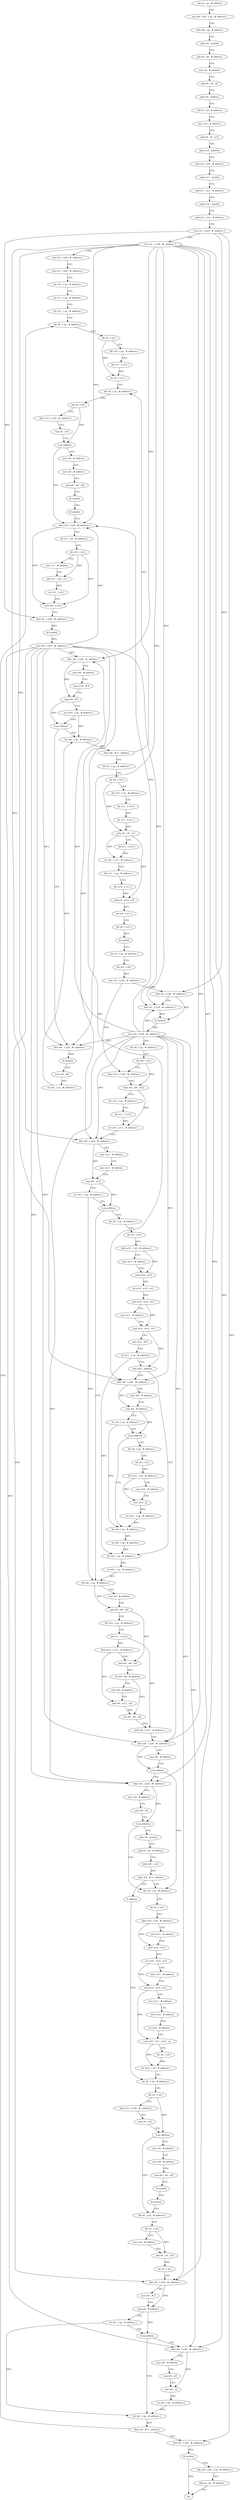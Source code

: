 digraph "func" {
"4206012" [label = "sub sp , sp , # address" ]
"4206016" [label = "stp x29 , x30 , [ sp , # address ]" ]
"4206020" [label = "add x29 , sp , # address" ]
"4206024" [label = "adrp x8 , symbol" ]
"4206028" [label = "add x8 , x8 , # address" ]
"4206032" [label = "mov x9 , # address" ]
"4206036" [label = "add x8 , x8 , x9" ]
"4206040" [label = "adrp x9 , address" ]
"4206044" [label = "add x9 , x9 , # address" ]
"4206048" [label = "mov x10 , # address" ]
"4206052" [label = "add x9 , x9 , x10" ]
"4206056" [label = "adrp x10 , address" ]
"4206060" [label = "add x10 , x10 , # address" ]
"4206064" [label = "adrp x11 , symbol" ]
"4206068" [label = "add x11 , x11 , # address" ]
"4206072" [label = "adrp x12 , symbol" ]
"4206076" [label = "add x12 , x12 , # address" ]
"4206080" [label = "stur x0 , [ x29 , #- address ]" ]
"4206084" [label = "stur w1 , [ x29 , #- address ]" ]
"4206088" [label = "stur x8 , [ x29 , #- address ]" ]
"4206092" [label = "stur x9 , [ x29 , #- address ]" ]
"4206096" [label = "str x10 , [ sp , # address ]" ]
"4206100" [label = "str x11 , [ sp , # address ]" ]
"4206104" [label = "str x12 , [ sp , # address ]" ]
"4206108" [label = "ldr x8 , [ sp , # address ]" ]
"4206168" [label = "ldur w8 , [ x29 , #- address ]" ]
"4206172" [label = "ldr x9 , [ sp , # address ]" ]
"4206176" [label = "ldr x10 , [ x9 ]" ]
"4206180" [label = "mov x11 , # address" ]
"4206184" [label = "add x11 , x10 , x11" ]
"4206188" [label = "str x11 , [ x9 ]" ]
"4206192" [label = "strb w8 , [ x10 ]" ]
"4206196" [label = "ldur x0 , [ x29 , #- address ]" ]
"4206200" [label = "bl symbol" ]
"4206204" [label = "stur w0 , [ x29 , #- address ]" ]
"4206208" [label = "ldur w8 , [ x29 , #- address ]" ]
"4206212" [label = "mov w9 , # address" ]
"4206216" [label = "mov w10 , # 0" ]
"4206220" [label = "cmp w8 , w9" ]
"4206224" [label = "str w10 , [ sp , # address ]" ]
"4206228" [label = "b.eq address" ]
"4206248" [label = "ldr w8 , [ sp , # address ]" ]
"4206232" [label = "ldur w0 , [ x29 , #- address ]" ]
"4206148" [label = "mov w8 , # address" ]
"4206152" [label = "mov w9 , # address" ]
"4206156" [label = "and w0 , w9 , w8" ]
"4206160" [label = "bl symbol" ]
"4206164" [label = "bl symbol" ]
"4206252" [label = "tbnz w8 , # 0 , address" ]
"4206128" [label = "ldr x8 , [ sp , # address ]" ]
"4206256" [label = "ldr x8 , [ sp , # address ]" ]
"4206236" [label = "bl symbol" ]
"4206240" [label = "mvn w8 , w0" ]
"4206244" [label = "str w8 , [ sp , # address ]" ]
"4206132" [label = "ldr x9 , [ x8 ]" ]
"4206136" [label = "ldur x10 , [ x29 , #- address ]" ]
"4206140" [label = "cmp x9 , x10" ]
"4206144" [label = "b.ne address" ]
"4206260" [label = "ldr x9 , [ x8 ]" ]
"4206264" [label = "ldr x10 , [ sp , # address ]" ]
"4206268" [label = "ldr x11 , [ x10 ]" ]
"4206272" [label = "ldr x11 , [ x11 ]" ]
"4206276" [label = "subs x9 , x9 , x11" ]
"4206280" [label = "ldr x11 , [ x10 ]" ]
"4206284" [label = "str w9 , [ x11 , # address ]" ]
"4206288" [label = "ldr x11 , [ sp , # address ]" ]
"4206292" [label = "ldr w12 , [ x11 ]" ]
"4206296" [label = "add w9 , w12 , w9" ]
"4206300" [label = "str w9 , [ x11 ]" ]
"4206304" [label = "ldr x0 , [ x10 ]" ]
"4206308" [label = "bl symbol" ]
"4206312" [label = "ldr x8 , [ sp , # address ]" ]
"4206316" [label = "ldr w9 , [ x8 ]" ]
"4206320" [label = "stur w9 , [ x29 , #- address ]" ]
"4206324" [label = "ldur x0 , [ x29 , #- address ]" ]
"4206328" [label = "ldur w1 , [ x29 , #- address ]" ]
"4206332" [label = "bl symbol" ]
"4206336" [label = "stur w0 , [ x29 , #- address ]" ]
"4206340" [label = "ldr x8 , [ sp , # address ]" ]
"4206344" [label = "ldr w9 , [ x8 ]" ]
"4206348" [label = "ldur w12 , [ x29 , #- address ]" ]
"4206352" [label = "subs w9 , w9 , w12" ]
"4206356" [label = "ldr x10 , [ sp , # address ]" ]
"4206360" [label = "ldr x11 , [ x10 ]" ]
"4206364" [label = "str w9 , [ x11 , # address ]" ]
"4206368" [label = "ldur w9 , [ x29 , #- address ]" ]
"4206372" [label = "mov w12 , # address" ]
"4206376" [label = "mov w13 , # address" ]
"4206380" [label = "cmp w9 , w12" ]
"4206384" [label = "str w13 , [ sp , # address ]" ]
"4206388" [label = "b.eq address" ]
"4206500" [label = "ldr w8 , [ sp , # address ]" ]
"4206392" [label = "ldr x8 , [ sp , # address ]" ]
"4206504" [label = "mov w9 , # address" ]
"4206508" [label = "and w8 , w8 , w9" ]
"4206512" [label = "ldr x10 , [ sp , # address ]" ]
"4206516" [label = "ldr x11 , [ x10 ]" ]
"4206520" [label = "ldrb w12 , [ x11 , # address ]" ]
"4206524" [label = "and w8 , w8 , w9" ]
"4206528" [label = "lsl w8 , w8 , # address" ]
"4206532" [label = "mov w9 , # address" ]
"4206536" [label = "and w9 , w12 , w9" ]
"4206540" [label = "orr w8 , w9 , w8" ]
"4206544" [label = "strb w8 , [ x11 , # address ]" ]
"4206548" [label = "ldur w8 , [ x29 , #- address ]" ]
"4206552" [label = "cmp w8 , # address" ]
"4206556" [label = "b.eq address" ]
"4206596" [label = "ldr x8 , [ sp , # address ]" ]
"4206560" [label = "ldur w8 , [ x29 , #- address ]" ]
"4206396" [label = "ldr x9 , [ x8 ]" ]
"4206400" [label = "ldrb w10 , [ x9 , # address ]" ]
"4206404" [label = "mov w11 , # address" ]
"4206408" [label = "uxtb w10 , w10" ]
"4206412" [label = "lsr w10 , w10 , w11" ]
"4206416" [label = "and w10 , w10 , w11" ]
"4206420" [label = "mov w11 , # address" ]
"4206424" [label = "and w10 , w10 , w11" ]
"4206428" [label = "mov w11 , # 0" ]
"4206432" [label = "str w11 , [ sp , # address ]" ]
"4206436" [label = "cbz w10 , address" ]
"4206492" [label = "ldr w8 , [ sp , # address ]" ]
"4206440" [label = "ldur w8 , [ x29 , #- address ]" ]
"4206600" [label = "ldr x9 , [ x8 ]" ]
"4206604" [label = "ldrb w10 , [ x9 , # address ]" ]
"4206608" [label = "mov w11 , # address" ]
"4206612" [label = "uxtb w10 , w10" ]
"4206616" [label = "lsr w10 , w10 , w11" ]
"4206620" [label = "mov w11 , # address" ]
"4206624" [label = "and w10 , w10 , w11" ]
"4206628" [label = "mov w11 , # address" ]
"4206632" [label = "mov w12 , # address" ]
"4206636" [label = "tst w10 , # address" ]
"4206640" [label = "csel w10 , w11 , w12 , ne" ]
"4206644" [label = "ldr x9 , [ x8 ]" ]
"4206648" [label = "str w10 , [ x9 , # address ]" ]
"4206652" [label = "ldr x8 , [ sp , # address ]" ]
"4206564" [label = "mov w9 , # address" ]
"4206568" [label = "cmp w8 , w9" ]
"4206572" [label = "b.eq address" ]
"4206576" [label = "adrp x8 , symbol" ]
"4206496" [label = "str w8 , [ sp , # address ]" ]
"4206444" [label = "mov w9 , # address" ]
"4206448" [label = "cmp w8 , # address" ]
"4206452" [label = "str w9 , [ sp , # address ]" ]
"4206456" [label = "b.eq address" ]
"4206484" [label = "ldr w8 , [ sp , # address ]" ]
"4206460" [label = "ldr x8 , [ sp , # address ]" ]
"4206692" [label = "ldr x8 , [ sp , # address ]" ]
"4206696" [label = "ldr x9 , [ x8 ]" ]
"4206700" [label = "mov x10 , # address" ]
"4206704" [label = "add x9 , x9 , x10" ]
"4206708" [label = "str x9 , [ x8 ]" ]
"4206712" [label = "ldur w8 , [ x29 , #- address ]" ]
"4206716" [label = "mov w9 , # 0" ]
"4206720" [label = "cmp w8 , # address" ]
"4206724" [label = "str w9 , [ sp , # address ]" ]
"4206728" [label = "b.eq address" ]
"4206752" [label = "ldr w8 , [ sp , # address ]" ]
"4206732" [label = "ldur w8 , [ x29 , #- address ]" ]
"4206672" [label = "mov w8 , # address" ]
"4206676" [label = "mov w9 , # address" ]
"4206680" [label = "and w0 , w9 , w8" ]
"4206684" [label = "bl symbol" ]
"4206688" [label = "bl symbol" ]
"4206580" [label = "add x8 , x8 , # address" ]
"4206584" [label = "ldrb w9 , [ x8 ]" ]
"4206588" [label = "tbnz w9 , # 0 , address" ]
"4206592" [label = "b address" ]
"4206488" [label = "str w8 , [ sp , # address ]" ]
"4206464" [label = "ldr x9 , [ x8 ]" ]
"4206468" [label = "ldr w10 , [ x9 , # address ]" ]
"4206472" [label = "cmp w10 , # address" ]
"4206476" [label = "cset w10 , gt" ]
"4206480" [label = "str w10 , [ sp , # address ]" ]
"4206756" [label = "tbnz w8 , # 0 , address" ]
"4206760" [label = "ldur x0 , [ x29 , #- address ]" ]
"4206736" [label = "mov w9 , # address" ]
"4206740" [label = "cmp w8 , w9" ]
"4206744" [label = "cset w8 , ne" ]
"4206748" [label = "str w8 , [ sp , # address ]" ]
"4206112" [label = "ldr x9 , [ x8 ]" ]
"4206116" [label = "ldr x10 , [ sp , # address ]" ]
"4206120" [label = "ldr x11 , [ x10 ]" ]
"4206124" [label = "str x9 , [ x11 ]" ]
"4206764" [label = "bl symbol" ]
"4206768" [label = "ldp x29 , x30 , [ sp , # address ]" ]
"4206772" [label = "add sp , sp , # address" ]
"4206776" [label = "ret" ]
"4206656" [label = "ldr x9 , [ x8 ]" ]
"4206660" [label = "ldur x10 , [ x29 , #- address ]" ]
"4206664" [label = "cmp x9 , x10" ]
"4206668" [label = "b.ne address" ]
"4206012" -> "4206016" [ label = "CFG" ]
"4206016" -> "4206020" [ label = "CFG" ]
"4206020" -> "4206024" [ label = "CFG" ]
"4206024" -> "4206028" [ label = "CFG" ]
"4206028" -> "4206032" [ label = "CFG" ]
"4206032" -> "4206036" [ label = "CFG" ]
"4206036" -> "4206040" [ label = "CFG" ]
"4206040" -> "4206044" [ label = "CFG" ]
"4206044" -> "4206048" [ label = "CFG" ]
"4206048" -> "4206052" [ label = "CFG" ]
"4206052" -> "4206056" [ label = "CFG" ]
"4206056" -> "4206060" [ label = "CFG" ]
"4206060" -> "4206064" [ label = "CFG" ]
"4206064" -> "4206068" [ label = "CFG" ]
"4206068" -> "4206072" [ label = "CFG" ]
"4206072" -> "4206076" [ label = "CFG" ]
"4206076" -> "4206080" [ label = "CFG" ]
"4206080" -> "4206084" [ label = "CFG" ]
"4206080" -> "4206196" [ label = "DFG" ]
"4206080" -> "4206324" [ label = "DFG" ]
"4206080" -> "4206760" [ label = "DFG" ]
"4206084" -> "4206088" [ label = "CFG" ]
"4206084" -> "4206168" [ label = "DFG" ]
"4206084" -> "4206208" [ label = "DFG" ]
"4206084" -> "4206232" [ label = "DFG" ]
"4206084" -> "4206328" [ label = "DFG" ]
"4206084" -> "4206368" [ label = "DFG" ]
"4206084" -> "4206548" [ label = "DFG" ]
"4206084" -> "4206560" [ label = "DFG" ]
"4206084" -> "4206440" [ label = "DFG" ]
"4206084" -> "4206712" [ label = "DFG" ]
"4206084" -> "4206732" [ label = "DFG" ]
"4206088" -> "4206092" [ label = "CFG" ]
"4206092" -> "4206096" [ label = "CFG" ]
"4206096" -> "4206100" [ label = "CFG" ]
"4206100" -> "4206104" [ label = "CFG" ]
"4206104" -> "4206108" [ label = "CFG" ]
"4206108" -> "4206112" [ label = "CFG" ]
"4206168" -> "4206172" [ label = "CFG" ]
"4206168" -> "4206192" [ label = "DFG" ]
"4206172" -> "4206176" [ label = "CFG" ]
"4206176" -> "4206180" [ label = "CFG" ]
"4206176" -> "4206184" [ label = "DFG" ]
"4206176" -> "4206192" [ label = "DFG" ]
"4206180" -> "4206184" [ label = "CFG" ]
"4206184" -> "4206188" [ label = "DFG" ]
"4206188" -> "4206192" [ label = "CFG" ]
"4206192" -> "4206196" [ label = "CFG" ]
"4206196" -> "4206200" [ label = "DFG" ]
"4206200" -> "4206204" [ label = "DFG" ]
"4206204" -> "4206208" [ label = "DFG" ]
"4206204" -> "4206168" [ label = "DFG" ]
"4206204" -> "4206232" [ label = "DFG" ]
"4206204" -> "4206328" [ label = "DFG" ]
"4206204" -> "4206368" [ label = "DFG" ]
"4206204" -> "4206548" [ label = "DFG" ]
"4206204" -> "4206560" [ label = "DFG" ]
"4206204" -> "4206440" [ label = "DFG" ]
"4206204" -> "4206712" [ label = "DFG" ]
"4206204" -> "4206732" [ label = "DFG" ]
"4206208" -> "4206212" [ label = "CFG" ]
"4206208" -> "4206220" [ label = "DFG" ]
"4206212" -> "4206216" [ label = "CFG" ]
"4206216" -> "4206220" [ label = "CFG" ]
"4206220" -> "4206224" [ label = "CFG" ]
"4206220" -> "4206228" [ label = "DFG" ]
"4206224" -> "4206228" [ label = "CFG" ]
"4206224" -> "4206248" [ label = "DFG" ]
"4206228" -> "4206248" [ label = "CFG" ]
"4206228" -> "4206232" [ label = "CFG" ]
"4206248" -> "4206252" [ label = "DFG" ]
"4206232" -> "4206236" [ label = "DFG" ]
"4206148" -> "4206152" [ label = "CFG" ]
"4206152" -> "4206156" [ label = "CFG" ]
"4206156" -> "4206160" [ label = "CFG" ]
"4206160" -> "4206164" [ label = "CFG" ]
"4206164" -> "4206168" [ label = "CFG" ]
"4206252" -> "4206128" [ label = "CFG" ]
"4206252" -> "4206256" [ label = "CFG" ]
"4206128" -> "4206132" [ label = "CFG" ]
"4206256" -> "4206260" [ label = "CFG" ]
"4206236" -> "4206240" [ label = "DFG" ]
"4206240" -> "4206244" [ label = "DFG" ]
"4206244" -> "4206248" [ label = "DFG" ]
"4206132" -> "4206136" [ label = "CFG" ]
"4206132" -> "4206144" [ label = "DFG" ]
"4206136" -> "4206140" [ label = "CFG" ]
"4206140" -> "4206144" [ label = "CFG" ]
"4206144" -> "4206168" [ label = "CFG" ]
"4206144" -> "4206148" [ label = "CFG" ]
"4206260" -> "4206264" [ label = "CFG" ]
"4206260" -> "4206276" [ label = "DFG" ]
"4206264" -> "4206268" [ label = "CFG" ]
"4206268" -> "4206272" [ label = "DFG" ]
"4206272" -> "4206276" [ label = "DFG" ]
"4206276" -> "4206280" [ label = "CFG" ]
"4206276" -> "4206284" [ label = "DFG" ]
"4206276" -> "4206296" [ label = "DFG" ]
"4206280" -> "4206284" [ label = "DFG" ]
"4206284" -> "4206288" [ label = "CFG" ]
"4206288" -> "4206292" [ label = "CFG" ]
"4206292" -> "4206296" [ label = "DFG" ]
"4206296" -> "4206300" [ label = "DFG" ]
"4206300" -> "4206304" [ label = "CFG" ]
"4206304" -> "4206308" [ label = "DFG" ]
"4206308" -> "4206312" [ label = "CFG" ]
"4206312" -> "4206316" [ label = "CFG" ]
"4206316" -> "4206320" [ label = "DFG" ]
"4206320" -> "4206324" [ label = "CFG" ]
"4206320" -> "4206348" [ label = "DFG" ]
"4206324" -> "4206328" [ label = "CFG" ]
"4206324" -> "4206332" [ label = "DFG" ]
"4206328" -> "4206332" [ label = "DFG" ]
"4206332" -> "4206336" [ label = "DFG" ]
"4206336" -> "4206340" [ label = "CFG" ]
"4206336" -> "4206168" [ label = "DFG" ]
"4206336" -> "4206208" [ label = "DFG" ]
"4206336" -> "4206232" [ label = "DFG" ]
"4206336" -> "4206328" [ label = "DFG" ]
"4206336" -> "4206368" [ label = "DFG" ]
"4206336" -> "4206548" [ label = "DFG" ]
"4206336" -> "4206560" [ label = "DFG" ]
"4206336" -> "4206440" [ label = "DFG" ]
"4206336" -> "4206712" [ label = "DFG" ]
"4206336" -> "4206732" [ label = "DFG" ]
"4206340" -> "4206344" [ label = "CFG" ]
"4206344" -> "4206348" [ label = "CFG" ]
"4206344" -> "4206352" [ label = "DFG" ]
"4206348" -> "4206352" [ label = "DFG" ]
"4206352" -> "4206356" [ label = "CFG" ]
"4206352" -> "4206364" [ label = "DFG" ]
"4206356" -> "4206360" [ label = "CFG" ]
"4206360" -> "4206364" [ label = "DFG" ]
"4206364" -> "4206368" [ label = "CFG" ]
"4206368" -> "4206372" [ label = "CFG" ]
"4206368" -> "4206380" [ label = "DFG" ]
"4206372" -> "4206376" [ label = "CFG" ]
"4206376" -> "4206380" [ label = "CFG" ]
"4206380" -> "4206384" [ label = "CFG" ]
"4206380" -> "4206388" [ label = "DFG" ]
"4206384" -> "4206388" [ label = "CFG" ]
"4206384" -> "4206500" [ label = "DFG" ]
"4206388" -> "4206500" [ label = "CFG" ]
"4206388" -> "4206392" [ label = "CFG" ]
"4206500" -> "4206504" [ label = "CFG" ]
"4206500" -> "4206508" [ label = "DFG" ]
"4206392" -> "4206396" [ label = "CFG" ]
"4206504" -> "4206508" [ label = "CFG" ]
"4206508" -> "4206512" [ label = "CFG" ]
"4206508" -> "4206524" [ label = "DFG" ]
"4206512" -> "4206516" [ label = "CFG" ]
"4206516" -> "4206520" [ label = "DFG" ]
"4206516" -> "4206544" [ label = "DFG" ]
"4206520" -> "4206524" [ label = "CFG" ]
"4206520" -> "4206536" [ label = "DFG" ]
"4206524" -> "4206528" [ label = "DFG" ]
"4206528" -> "4206532" [ label = "CFG" ]
"4206528" -> "4206540" [ label = "DFG" ]
"4206532" -> "4206536" [ label = "CFG" ]
"4206536" -> "4206540" [ label = "DFG" ]
"4206540" -> "4206544" [ label = "DFG" ]
"4206544" -> "4206548" [ label = "CFG" ]
"4206548" -> "4206552" [ label = "CFG" ]
"4206548" -> "4206556" [ label = "DFG" ]
"4206552" -> "4206556" [ label = "CFG" ]
"4206556" -> "4206596" [ label = "CFG" ]
"4206556" -> "4206560" [ label = "CFG" ]
"4206596" -> "4206600" [ label = "CFG" ]
"4206560" -> "4206564" [ label = "CFG" ]
"4206560" -> "4206572" [ label = "DFG" ]
"4206396" -> "4206400" [ label = "DFG" ]
"4206400" -> "4206404" [ label = "CFG" ]
"4206400" -> "4206408" [ label = "DFG" ]
"4206404" -> "4206408" [ label = "CFG" ]
"4206408" -> "4206412" [ label = "DFG" ]
"4206412" -> "4206416" [ label = "DFG" ]
"4206416" -> "4206420" [ label = "CFG" ]
"4206416" -> "4206424" [ label = "DFG" ]
"4206420" -> "4206424" [ label = "CFG" ]
"4206424" -> "4206428" [ label = "CFG" ]
"4206424" -> "4206436" [ label = "DFG" ]
"4206428" -> "4206432" [ label = "CFG" ]
"4206432" -> "4206436" [ label = "CFG" ]
"4206432" -> "4206492" [ label = "DFG" ]
"4206436" -> "4206492" [ label = "CFG" ]
"4206436" -> "4206440" [ label = "CFG" ]
"4206492" -> "4206496" [ label = "DFG" ]
"4206440" -> "4206444" [ label = "CFG" ]
"4206440" -> "4206448" [ label = "DFG" ]
"4206600" -> "4206604" [ label = "DFG" ]
"4206604" -> "4206608" [ label = "CFG" ]
"4206604" -> "4206612" [ label = "DFG" ]
"4206608" -> "4206612" [ label = "CFG" ]
"4206612" -> "4206616" [ label = "DFG" ]
"4206616" -> "4206620" [ label = "CFG" ]
"4206616" -> "4206624" [ label = "DFG" ]
"4206620" -> "4206624" [ label = "CFG" ]
"4206624" -> "4206628" [ label = "CFG" ]
"4206624" -> "4206640" [ label = "DFG" ]
"4206628" -> "4206632" [ label = "CFG" ]
"4206632" -> "4206636" [ label = "CFG" ]
"4206636" -> "4206640" [ label = "CFG" ]
"4206640" -> "4206644" [ label = "CFG" ]
"4206640" -> "4206648" [ label = "DFG" ]
"4206644" -> "4206648" [ label = "DFG" ]
"4206648" -> "4206652" [ label = "CFG" ]
"4206652" -> "4206656" [ label = "CFG" ]
"4206564" -> "4206568" [ label = "CFG" ]
"4206568" -> "4206572" [ label = "CFG" ]
"4206572" -> "4206596" [ label = "CFG" ]
"4206572" -> "4206576" [ label = "CFG" ]
"4206576" -> "4206580" [ label = "CFG" ]
"4206496" -> "4206500" [ label = "DFG" ]
"4206444" -> "4206448" [ label = "CFG" ]
"4206448" -> "4206452" [ label = "CFG" ]
"4206448" -> "4206456" [ label = "DFG" ]
"4206452" -> "4206456" [ label = "CFG" ]
"4206452" -> "4206484" [ label = "DFG" ]
"4206456" -> "4206484" [ label = "CFG" ]
"4206456" -> "4206460" [ label = "CFG" ]
"4206484" -> "4206488" [ label = "DFG" ]
"4206460" -> "4206464" [ label = "CFG" ]
"4206692" -> "4206696" [ label = "CFG" ]
"4206696" -> "4206700" [ label = "CFG" ]
"4206696" -> "4206704" [ label = "DFG" ]
"4206700" -> "4206704" [ label = "CFG" ]
"4206704" -> "4206708" [ label = "DFG" ]
"4206708" -> "4206712" [ label = "CFG" ]
"4206712" -> "4206716" [ label = "CFG" ]
"4206712" -> "4206720" [ label = "DFG" ]
"4206716" -> "4206720" [ label = "CFG" ]
"4206720" -> "4206724" [ label = "CFG" ]
"4206720" -> "4206728" [ label = "DFG" ]
"4206724" -> "4206728" [ label = "CFG" ]
"4206724" -> "4206752" [ label = "DFG" ]
"4206728" -> "4206752" [ label = "CFG" ]
"4206728" -> "4206732" [ label = "CFG" ]
"4206752" -> "4206756" [ label = "DFG" ]
"4206732" -> "4206736" [ label = "CFG" ]
"4206732" -> "4206744" [ label = "DFG" ]
"4206672" -> "4206676" [ label = "CFG" ]
"4206676" -> "4206680" [ label = "CFG" ]
"4206680" -> "4206684" [ label = "CFG" ]
"4206684" -> "4206688" [ label = "CFG" ]
"4206688" -> "4206692" [ label = "CFG" ]
"4206580" -> "4206584" [ label = "CFG" ]
"4206584" -> "4206588" [ label = "DFG" ]
"4206588" -> "4206596" [ label = "CFG" ]
"4206588" -> "4206592" [ label = "CFG" ]
"4206592" -> "4206652" [ label = "CFG" ]
"4206488" -> "4206492" [ label = "DFG" ]
"4206464" -> "4206468" [ label = "DFG" ]
"4206468" -> "4206472" [ label = "CFG" ]
"4206468" -> "4206476" [ label = "DFG" ]
"4206472" -> "4206476" [ label = "CFG" ]
"4206476" -> "4206480" [ label = "DFG" ]
"4206480" -> "4206484" [ label = "DFG" ]
"4206756" -> "4206108" [ label = "CFG" ]
"4206756" -> "4206760" [ label = "CFG" ]
"4206760" -> "4206764" [ label = "DFG" ]
"4206736" -> "4206740" [ label = "CFG" ]
"4206740" -> "4206744" [ label = "CFG" ]
"4206744" -> "4206748" [ label = "DFG" ]
"4206748" -> "4206752" [ label = "DFG" ]
"4206112" -> "4206116" [ label = "CFG" ]
"4206112" -> "4206124" [ label = "DFG" ]
"4206116" -> "4206120" [ label = "CFG" ]
"4206120" -> "4206124" [ label = "DFG" ]
"4206124" -> "4206128" [ label = "CFG" ]
"4206764" -> "4206768" [ label = "CFG" ]
"4206764" -> "4206776" [ label = "DFG" ]
"4206768" -> "4206772" [ label = "CFG" ]
"4206772" -> "4206776" [ label = "CFG" ]
"4206656" -> "4206660" [ label = "CFG" ]
"4206656" -> "4206668" [ label = "DFG" ]
"4206660" -> "4206664" [ label = "CFG" ]
"4206664" -> "4206668" [ label = "CFG" ]
"4206668" -> "4206692" [ label = "CFG" ]
"4206668" -> "4206672" [ label = "CFG" ]
}
